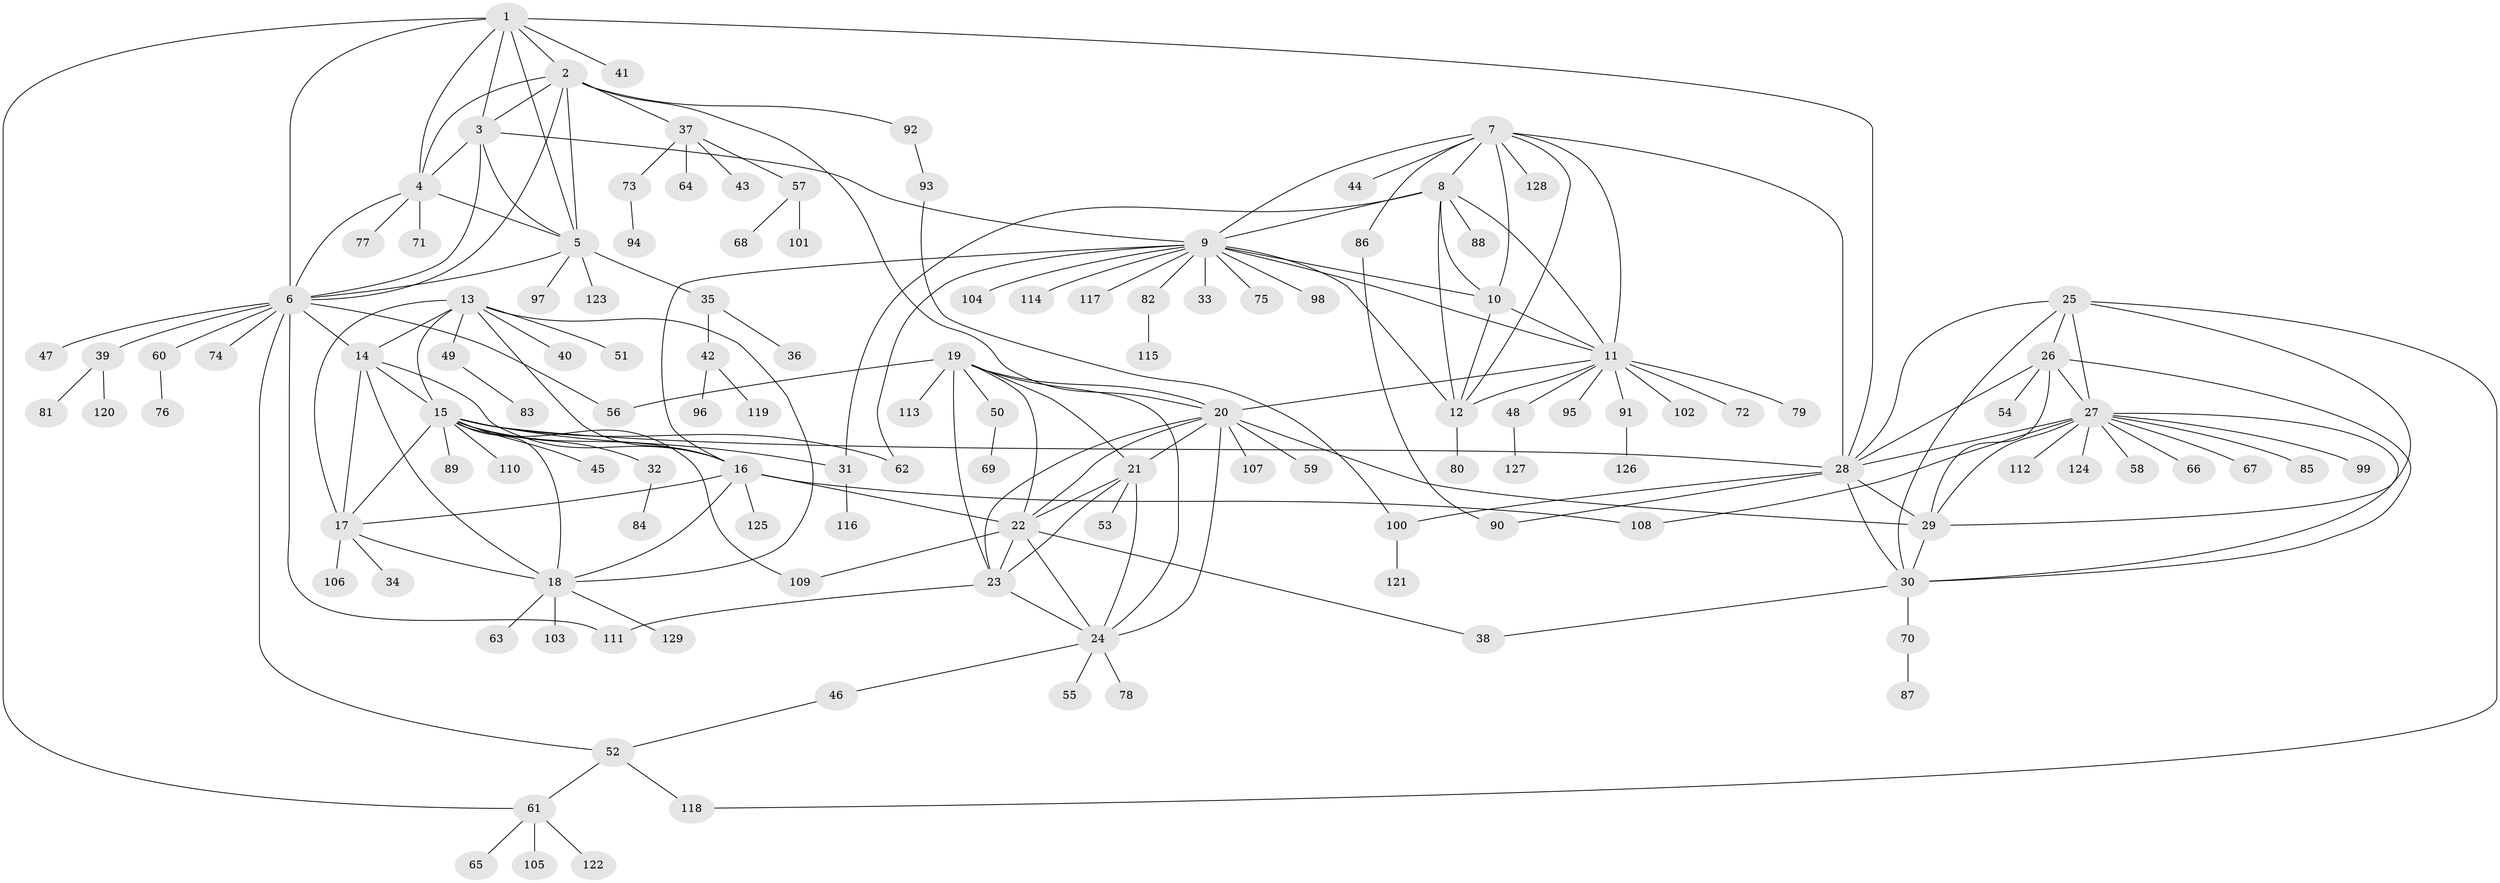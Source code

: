 // Generated by graph-tools (version 1.1) at 2025/11/02/27/25 16:11:34]
// undirected, 129 vertices, 196 edges
graph export_dot {
graph [start="1"]
  node [color=gray90,style=filled];
  1;
  2;
  3;
  4;
  5;
  6;
  7;
  8;
  9;
  10;
  11;
  12;
  13;
  14;
  15;
  16;
  17;
  18;
  19;
  20;
  21;
  22;
  23;
  24;
  25;
  26;
  27;
  28;
  29;
  30;
  31;
  32;
  33;
  34;
  35;
  36;
  37;
  38;
  39;
  40;
  41;
  42;
  43;
  44;
  45;
  46;
  47;
  48;
  49;
  50;
  51;
  52;
  53;
  54;
  55;
  56;
  57;
  58;
  59;
  60;
  61;
  62;
  63;
  64;
  65;
  66;
  67;
  68;
  69;
  70;
  71;
  72;
  73;
  74;
  75;
  76;
  77;
  78;
  79;
  80;
  81;
  82;
  83;
  84;
  85;
  86;
  87;
  88;
  89;
  90;
  91;
  92;
  93;
  94;
  95;
  96;
  97;
  98;
  99;
  100;
  101;
  102;
  103;
  104;
  105;
  106;
  107;
  108;
  109;
  110;
  111;
  112;
  113;
  114;
  115;
  116;
  117;
  118;
  119;
  120;
  121;
  122;
  123;
  124;
  125;
  126;
  127;
  128;
  129;
  1 -- 2;
  1 -- 3;
  1 -- 4;
  1 -- 5;
  1 -- 6;
  1 -- 28;
  1 -- 41;
  1 -- 61;
  2 -- 3;
  2 -- 4;
  2 -- 5;
  2 -- 6;
  2 -- 20;
  2 -- 37;
  2 -- 92;
  3 -- 4;
  3 -- 5;
  3 -- 6;
  3 -- 9;
  4 -- 5;
  4 -- 6;
  4 -- 71;
  4 -- 77;
  5 -- 6;
  5 -- 35;
  5 -- 97;
  5 -- 123;
  6 -- 14;
  6 -- 39;
  6 -- 47;
  6 -- 52;
  6 -- 56;
  6 -- 60;
  6 -- 74;
  6 -- 111;
  7 -- 8;
  7 -- 9;
  7 -- 10;
  7 -- 11;
  7 -- 12;
  7 -- 28;
  7 -- 44;
  7 -- 86;
  7 -- 128;
  8 -- 9;
  8 -- 10;
  8 -- 11;
  8 -- 12;
  8 -- 31;
  8 -- 88;
  9 -- 10;
  9 -- 11;
  9 -- 12;
  9 -- 16;
  9 -- 33;
  9 -- 62;
  9 -- 75;
  9 -- 82;
  9 -- 98;
  9 -- 104;
  9 -- 114;
  9 -- 117;
  10 -- 11;
  10 -- 12;
  11 -- 12;
  11 -- 20;
  11 -- 48;
  11 -- 72;
  11 -- 79;
  11 -- 91;
  11 -- 95;
  11 -- 102;
  12 -- 80;
  13 -- 14;
  13 -- 15;
  13 -- 16;
  13 -- 17;
  13 -- 18;
  13 -- 40;
  13 -- 49;
  13 -- 51;
  14 -- 15;
  14 -- 16;
  14 -- 17;
  14 -- 18;
  15 -- 16;
  15 -- 17;
  15 -- 18;
  15 -- 28;
  15 -- 31;
  15 -- 32;
  15 -- 45;
  15 -- 62;
  15 -- 89;
  15 -- 109;
  15 -- 110;
  16 -- 17;
  16 -- 18;
  16 -- 22;
  16 -- 108;
  16 -- 125;
  17 -- 18;
  17 -- 34;
  17 -- 106;
  18 -- 63;
  18 -- 103;
  18 -- 129;
  19 -- 20;
  19 -- 21;
  19 -- 22;
  19 -- 23;
  19 -- 24;
  19 -- 50;
  19 -- 56;
  19 -- 113;
  20 -- 21;
  20 -- 22;
  20 -- 23;
  20 -- 24;
  20 -- 29;
  20 -- 59;
  20 -- 107;
  21 -- 22;
  21 -- 23;
  21 -- 24;
  21 -- 53;
  22 -- 23;
  22 -- 24;
  22 -- 38;
  22 -- 109;
  23 -- 24;
  23 -- 111;
  24 -- 46;
  24 -- 55;
  24 -- 78;
  25 -- 26;
  25 -- 27;
  25 -- 28;
  25 -- 29;
  25 -- 30;
  25 -- 118;
  26 -- 27;
  26 -- 28;
  26 -- 29;
  26 -- 30;
  26 -- 54;
  27 -- 28;
  27 -- 29;
  27 -- 30;
  27 -- 58;
  27 -- 66;
  27 -- 67;
  27 -- 85;
  27 -- 99;
  27 -- 108;
  27 -- 112;
  27 -- 124;
  28 -- 29;
  28 -- 30;
  28 -- 90;
  28 -- 100;
  29 -- 30;
  30 -- 38;
  30 -- 70;
  31 -- 116;
  32 -- 84;
  35 -- 36;
  35 -- 42;
  37 -- 43;
  37 -- 57;
  37 -- 64;
  37 -- 73;
  39 -- 81;
  39 -- 120;
  42 -- 96;
  42 -- 119;
  46 -- 52;
  48 -- 127;
  49 -- 83;
  50 -- 69;
  52 -- 61;
  52 -- 118;
  57 -- 68;
  57 -- 101;
  60 -- 76;
  61 -- 65;
  61 -- 105;
  61 -- 122;
  70 -- 87;
  73 -- 94;
  82 -- 115;
  86 -- 90;
  91 -- 126;
  92 -- 93;
  93 -- 100;
  100 -- 121;
}
